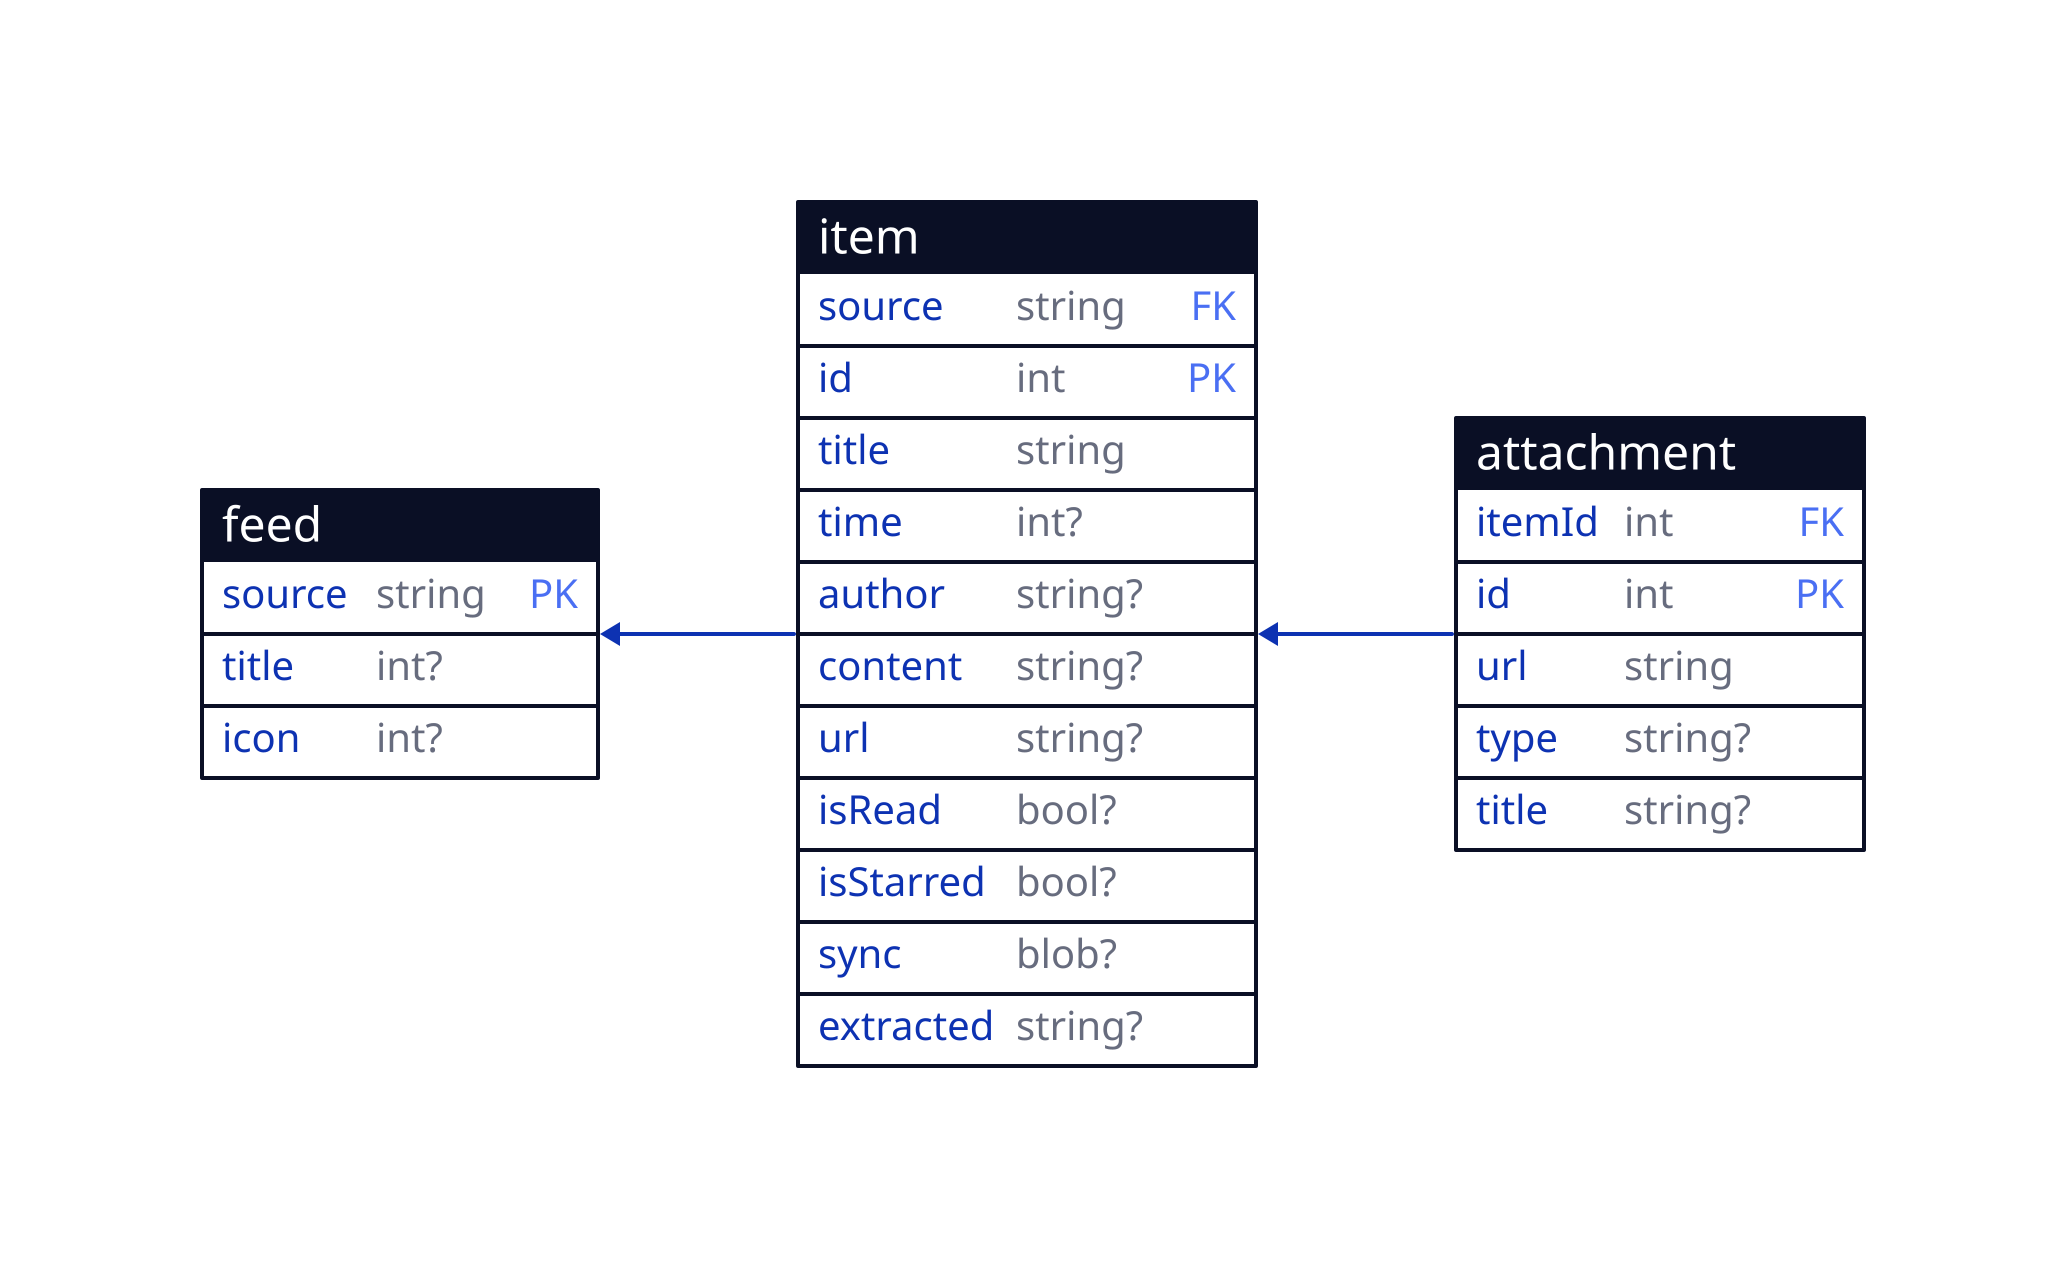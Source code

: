 style: { fill: "transparent" }
direction: left
item.source -> feed.source
attachment.itemId -> item.id

feed: {
	shape: sql_table
	source: string {constraint: primary_key}
	title: int?
	icоn: int?
}

item: {
	shape: sql_table
	source: string {constraint: foreign_key}
	id: int {constraint: primary_key}
	title: string
	time: int?
	author: string?
	content: string?
	url: string?
	isRead: bool?
	isStarred: bool?
	sync: blob?
	extracted: string?
}

attachment: {
	shape: sql_table
	itemId: int {constraint: foreign_key}
	id: int {constraint: primary_key}
	url: string
	type: string?
	title: string?
}
